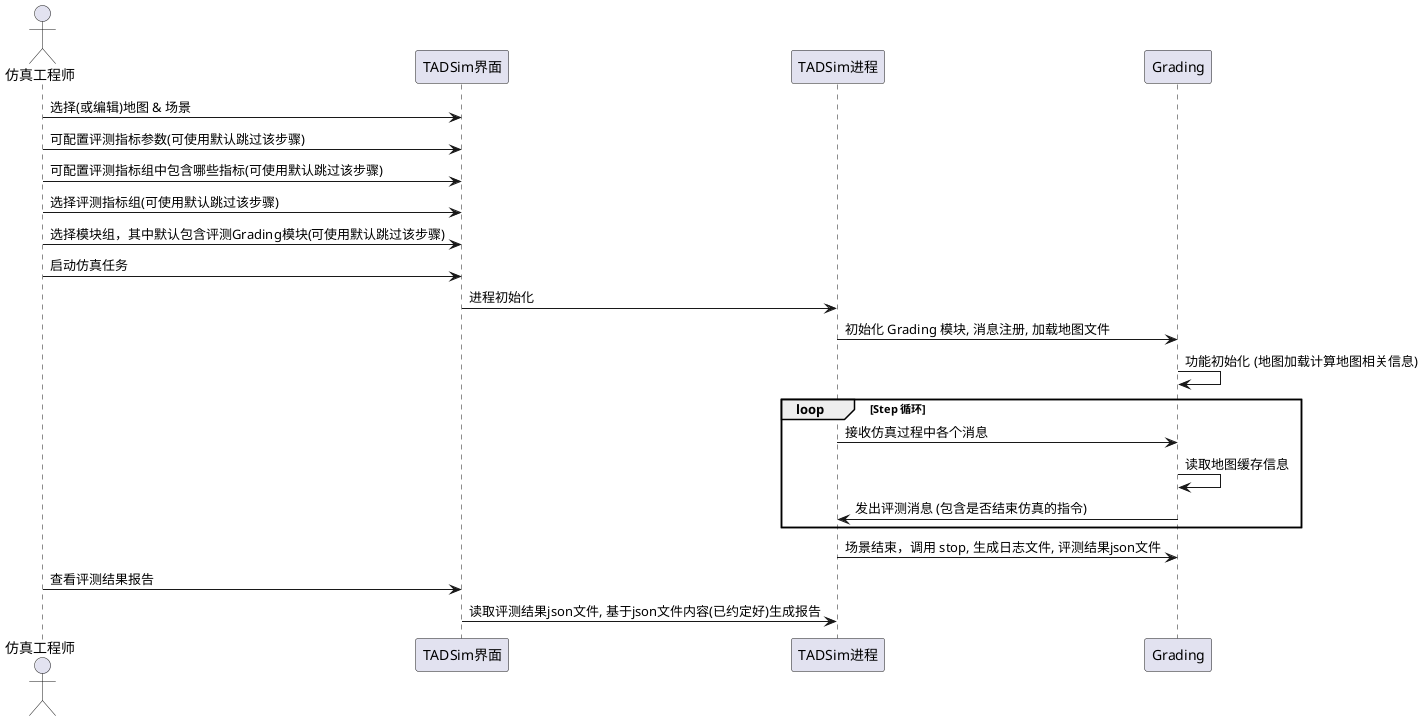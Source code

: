 @startuml grading
actor 仿真工程师
仿真工程师 -> TADSim界面 : 选择(或编辑)地图 & 场景
仿真工程师 -> TADSim界面 : 可配置评测指标参数(可使用默认跳过该步骤)
仿真工程师 -> TADSim界面 : 可配置评测指标组中包含哪些指标(可使用默认跳过该步骤)
仿真工程师 -> TADSim界面 : 选择评测指标组(可使用默认跳过该步骤)
仿真工程师 -> TADSim界面 : 选择模块组，其中默认包含评测Grading模块(可使用默认跳过该步骤)
仿真工程师 -> TADSim界面 : 启动仿真任务
TADSim界面 -> TADSim进程 : 进程初始化
TADSim进程 -> Grading : 初始化 Grading 模块, 消息注册, 加载地图文件
Grading -> Grading : 功能初始化 (地图加载计算地图相关信息)

loop Step 循环
TADSim进程 -> Grading : 接收仿真过程中各个消息
Grading -> Grading : 读取地图缓存信息
Grading -> TADSim进程 : 发出评测消息 (包含是否结束仿真的指令)
end

TADSim进程 -> Grading : 场景结束，调用 stop, 生成日志文件, 评测结果json文件
仿真工程师 -> TADSim界面 : 查看评测结果报告
TADSim界面 -> TADSim进程 : 读取评测结果json文件, 基于json文件内容(已约定好)生成报告

@enduml
